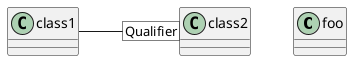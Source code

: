 {
  "sha1": "suqen1h85k0k3thqfjiudw6ss6uuo5g",
  "insertion": {
    "when": "2024-06-04T17:28:45.493Z",
    "url": "https://forum.plantuml.net/16397/add-qualified-associations-to-class-diagrams",
    "user": "plantuml@gmail.com"
  }
}
@startuml
class foo
class class1
class class2

class1 - [Qualifier] class2
@enduml
